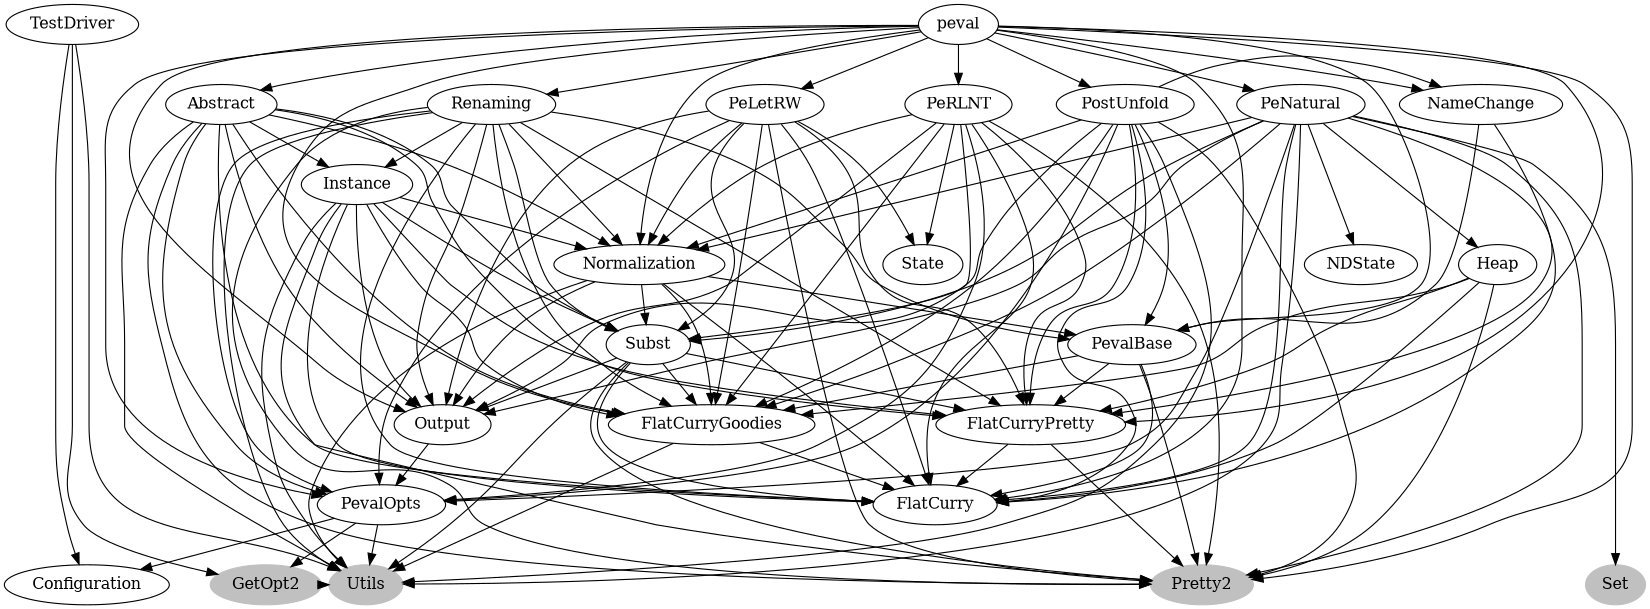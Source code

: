 // This graph contains the module dependencies of the partial evaluator
digraph G
{
  size = "11,8";
  nodesep = .1;
  ranksep = .5;

  // program nodes
  { rank=same;
    peval;
    TestDriver;
  }
  { rank=same;
    PeLetRW;
    PeNatural;
    PeRLNT;
    Abstract;
    Renaming;
    PostUnfold;
    NameChange;
  }
  { rank=same;
    Heap;
    NDState;
    State;
  }
  Configuration;
  FlatCurry;
  FlatCurryGoodies;
  FlatCurryPretty;
  Instance;
  Normalization;
  Output;
  PevalBase;
  PevalOpts;
  Subst;

  // utility nodes + edges
  node[style=filled, color=gray];
  { rank=same;
    GetOpt2;
    Pretty2;
    Set;
    Utils;
  }

  Abstract -> Pretty2;
  Abstract -> Utils;
  FlatCurryGoodies -> Utils;
  FlatCurryPretty -> Pretty2;
  GetOpt2 -> Utils;
  Heap -> Pretty2;
  Instance -> Pretty2;
  Instance -> Utils;
  Normalization -> Utils;
  PeLetRW -> Pretty2;
  PeNatural -> Pretty2;
  PeNatural -> Set;
  PeNatural -> Utils;
  PeRLNT -> Pretty2;
  peval -> Pretty2;
  PevalBase -> Pretty2;
  PevalOpts -> GetOpt2;
  PevalOpts -> Utils;
  PostUnfold -> Pretty2;
  PostUnfold -> Utils;
  Renaming -> Pretty2;
  Renaming -> Utils;
  Subst -> Pretty2;
  Subst -> Utils;
  TestDriver -> GetOpt2;
  TestDriver -> Utils;

  // program edges

  Abstract -> FlatCurry;
  Abstract -> FlatCurryGoodies;
  Abstract -> FlatCurryPretty;
  Abstract -> Instance;
  Abstract -> Normalization;
  Abstract -> Output;
  Abstract -> PevalOpts;
  Abstract -> Subst;

  FlatCurryGoodies -> FlatCurry;

  FlatCurryPretty -> FlatCurry;

  Heap -> FlatCurry;
  Heap -> FlatCurryGoodies;
  Heap -> FlatCurryPretty;

  Instance -> FlatCurry;
  Instance -> FlatCurryGoodies;
  Instance -> FlatCurryPretty;
  Instance -> Normalization;
  Instance -> Output;
  Instance -> Subst;

  NameChange -> FlatCurry;
  NameChange -> PevalBase;

  Normalization -> FlatCurry;
  Normalization -> FlatCurryGoodies;
  Normalization -> Output;
  Normalization -> PevalBase;
  Normalization -> Subst;

  Output -> PevalOpts;

  PeLetRW -> FlatCurry;
  PeLetRW -> FlatCurryGoodies;
  PeLetRW -> FlatCurryPretty;
  PeLetRW -> Normalization;
  PeLetRW -> Output;
  PeLetRW -> PevalOpts;
  PeLetRW -> State;
  PeLetRW -> Subst;

  PeNatural -> FlatCurry;
  PeNatural -> FlatCurryGoodies;
  PeNatural -> FlatCurryPretty;
  PeNatural -> Heap;
  PeNatural -> NDState;
  PeNatural -> Normalization;
  PeNatural -> Output;
  PeNatural -> PevalOpts;
  PeNatural -> Subst;

  PeRLNT -> FlatCurry;
  PeRLNT -> FlatCurryGoodies;
  PeRLNT -> FlatCurryPretty;
  PeRLNT -> Normalization;
  PeRLNT -> Output;
  PeRLNT -> PevalOpts;
  PeRLNT -> State;
  PeRLNT -> Subst;

  peval -> Abstract;
  peval -> FlatCurry;
  peval -> FlatCurryGoodies;
  peval -> FlatCurryPretty;
  peval -> NameChange;
  peval -> Normalization;
  peval -> Output;
  peval -> PeLetRW;
  peval -> PeNatural;
  peval -> PeRLNT;
  peval -> PevalBase;
  peval -> PevalOpts;
  peval -> PostUnfold;
  peval -> Renaming;

  PevalBase -> FlatCurry;
  PevalBase -> FlatCurryGoodies;
  PevalBase -> FlatCurryPretty;

  PevalOpts -> Configuration;

  PostUnfold -> FlatCurry;
  PostUnfold -> FlatCurryGoodies;
  PostUnfold -> FlatCurryPretty;
  PostUnfold -> NameChange;
  PostUnfold -> Normalization;
  PostUnfold -> Output;
  PostUnfold -> PevalBase;
  PostUnfold -> PevalOpts;

  Renaming -> FlatCurry;
  Renaming -> FlatCurryGoodies;
  Renaming -> FlatCurryPretty;
  Renaming -> Instance;
  Renaming -> Normalization;
  Renaming -> Output;
  Renaming -> PevalBase;
  Renaming -> PevalOpts;
  Renaming -> Subst;

  Subst -> FlatCurry;
  Subst -> FlatCurryGoodies;
  Subst -> FlatCurryPretty;
  Subst -> Output;

  TestDriver -> Configuration;
}
